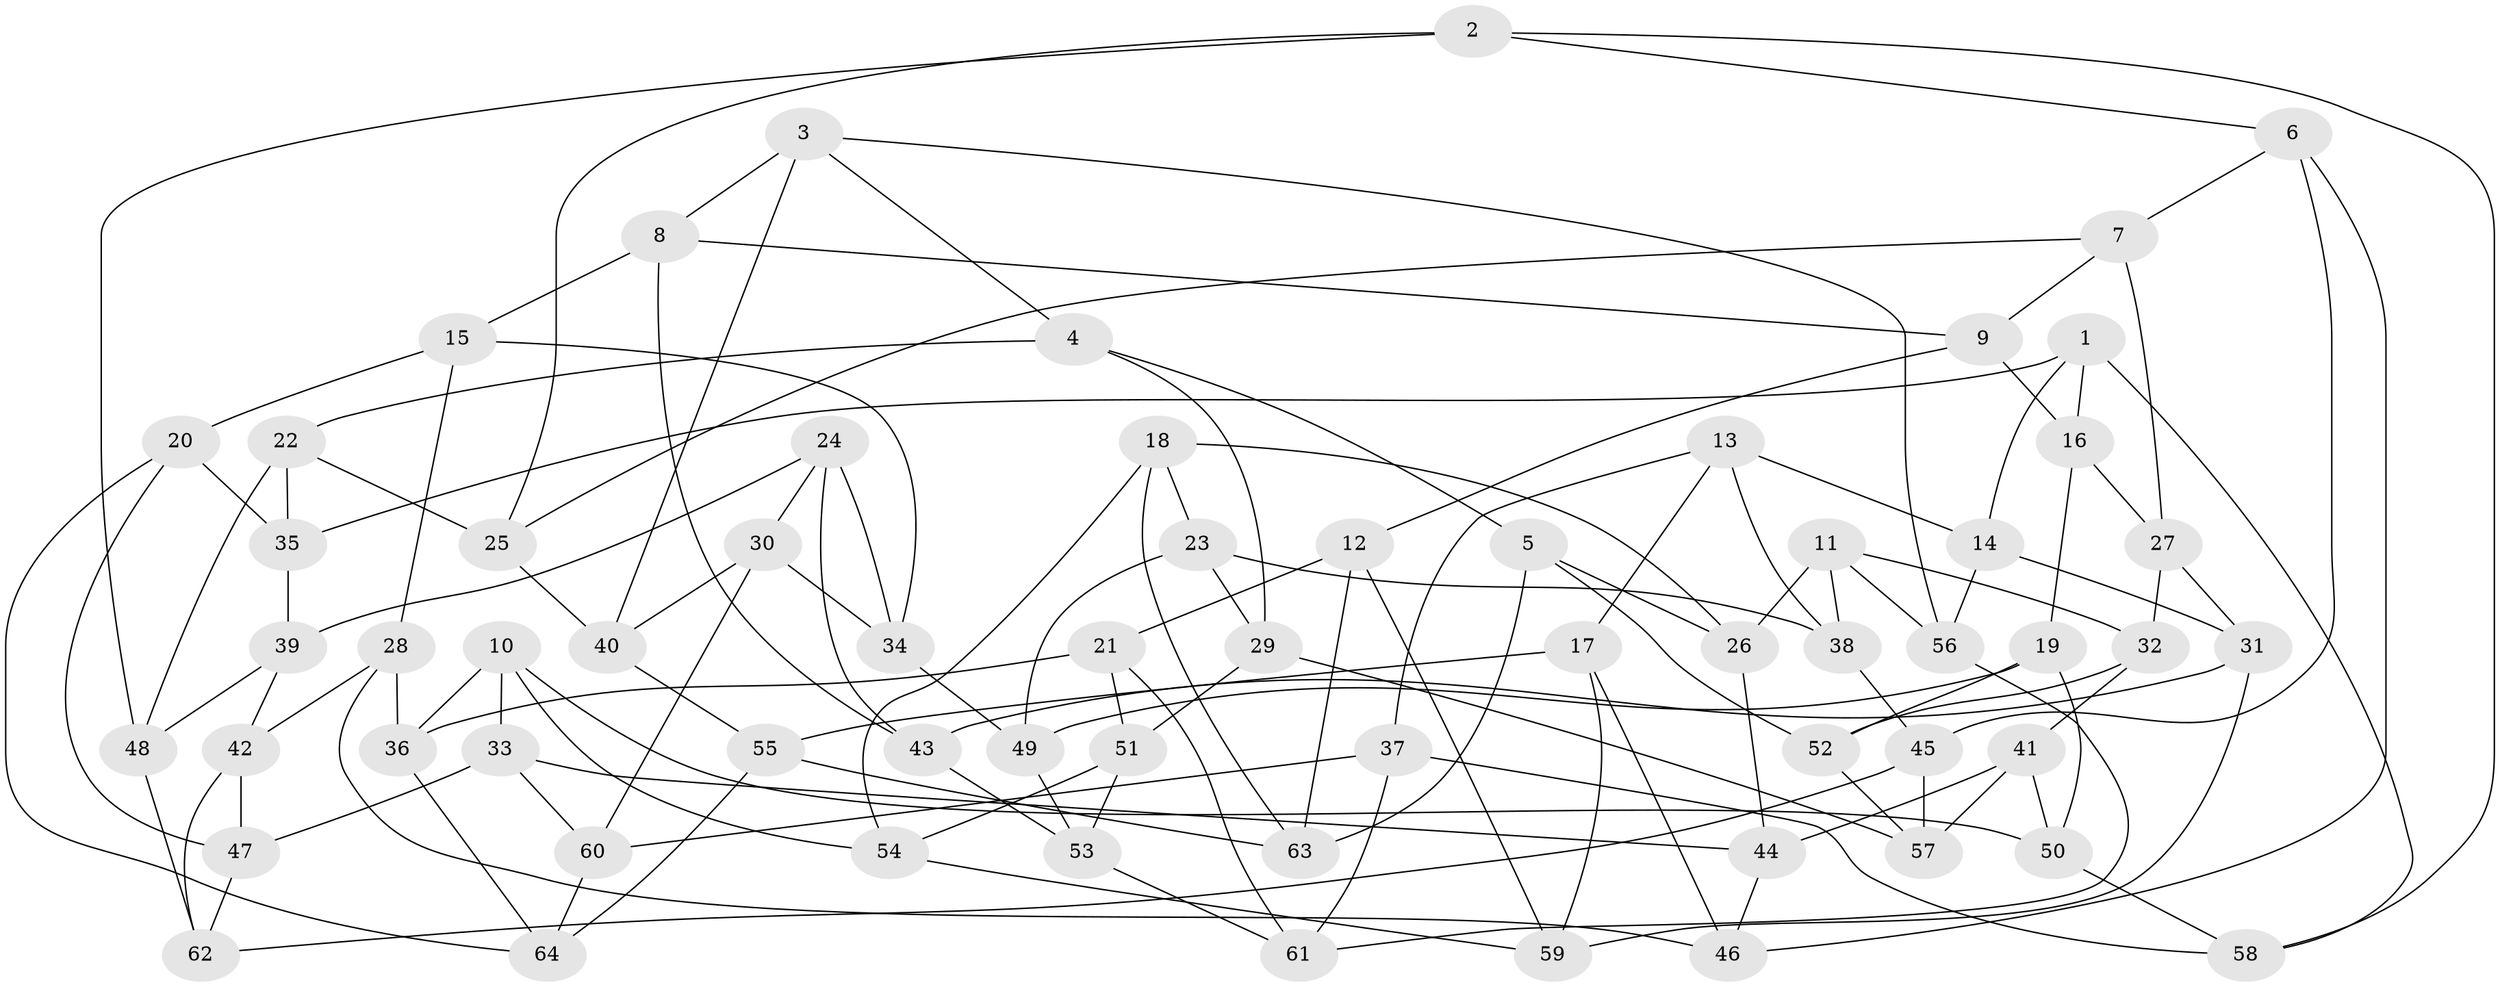// coarse degree distribution, {7: 0.2, 6: 0.2, 9: 0.1, 5: 0.1, 3: 0.1, 4: 0.2, 10: 0.05, 8: 0.05}
// Generated by graph-tools (version 1.1) at 2025/53/03/04/25 22:53:36]
// undirected, 64 vertices, 128 edges
graph export_dot {
  node [color=gray90,style=filled];
  1;
  2;
  3;
  4;
  5;
  6;
  7;
  8;
  9;
  10;
  11;
  12;
  13;
  14;
  15;
  16;
  17;
  18;
  19;
  20;
  21;
  22;
  23;
  24;
  25;
  26;
  27;
  28;
  29;
  30;
  31;
  32;
  33;
  34;
  35;
  36;
  37;
  38;
  39;
  40;
  41;
  42;
  43;
  44;
  45;
  46;
  47;
  48;
  49;
  50;
  51;
  52;
  53;
  54;
  55;
  56;
  57;
  58;
  59;
  60;
  61;
  62;
  63;
  64;
  1 -- 58;
  1 -- 16;
  1 -- 14;
  1 -- 35;
  2 -- 6;
  2 -- 25;
  2 -- 58;
  2 -- 48;
  3 -- 8;
  3 -- 56;
  3 -- 4;
  3 -- 40;
  4 -- 22;
  4 -- 5;
  4 -- 29;
  5 -- 63;
  5 -- 52;
  5 -- 26;
  6 -- 45;
  6 -- 7;
  6 -- 46;
  7 -- 25;
  7 -- 27;
  7 -- 9;
  8 -- 43;
  8 -- 15;
  8 -- 9;
  9 -- 12;
  9 -- 16;
  10 -- 36;
  10 -- 50;
  10 -- 54;
  10 -- 33;
  11 -- 56;
  11 -- 26;
  11 -- 38;
  11 -- 32;
  12 -- 21;
  12 -- 63;
  12 -- 59;
  13 -- 38;
  13 -- 14;
  13 -- 37;
  13 -- 17;
  14 -- 56;
  14 -- 31;
  15 -- 20;
  15 -- 28;
  15 -- 34;
  16 -- 19;
  16 -- 27;
  17 -- 46;
  17 -- 55;
  17 -- 59;
  18 -- 26;
  18 -- 63;
  18 -- 54;
  18 -- 23;
  19 -- 52;
  19 -- 50;
  19 -- 49;
  20 -- 47;
  20 -- 35;
  20 -- 64;
  21 -- 51;
  21 -- 36;
  21 -- 61;
  22 -- 25;
  22 -- 48;
  22 -- 35;
  23 -- 49;
  23 -- 38;
  23 -- 29;
  24 -- 34;
  24 -- 39;
  24 -- 43;
  24 -- 30;
  25 -- 40;
  26 -- 44;
  27 -- 32;
  27 -- 31;
  28 -- 46;
  28 -- 36;
  28 -- 42;
  29 -- 51;
  29 -- 57;
  30 -- 34;
  30 -- 60;
  30 -- 40;
  31 -- 59;
  31 -- 43;
  32 -- 41;
  32 -- 52;
  33 -- 44;
  33 -- 47;
  33 -- 60;
  34 -- 49;
  35 -- 39;
  36 -- 64;
  37 -- 61;
  37 -- 58;
  37 -- 60;
  38 -- 45;
  39 -- 42;
  39 -- 48;
  40 -- 55;
  41 -- 57;
  41 -- 44;
  41 -- 50;
  42 -- 62;
  42 -- 47;
  43 -- 53;
  44 -- 46;
  45 -- 62;
  45 -- 57;
  47 -- 62;
  48 -- 62;
  49 -- 53;
  50 -- 58;
  51 -- 53;
  51 -- 54;
  52 -- 57;
  53 -- 61;
  54 -- 59;
  55 -- 64;
  55 -- 63;
  56 -- 61;
  60 -- 64;
}
